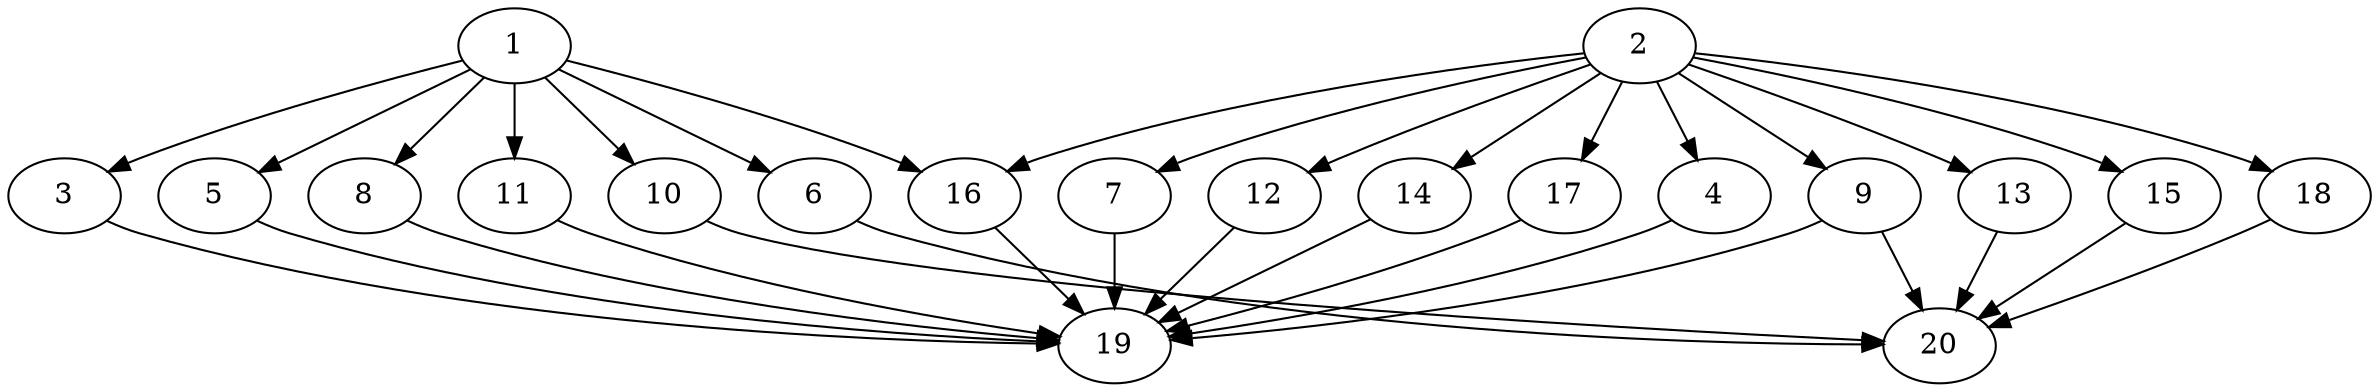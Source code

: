 digraph "Layered_N20_Layers2-16-2_ForkJoin_P1.dot" {
	1	[Weight=38];
	2	[Weight=11];
	3	[Weight=12];
	4	[Weight=19];
	5	[Weight=11];
	6	[Weight=21];
	7	[Weight=26];
	8	[Weight=32];
	9	[Weight=40];
	10	[Weight=36];
	11	[Weight=24];
	12	[Weight=18];
	13	[Weight=32];
	14	[Weight=26];
	15	[Weight=35];
	16	[Weight=31];
	17	[Weight=39];
	18	[Weight=16];
	19	[Weight=21];
	20	[Weight=10];
	1 -> 3 [Weight=2];
	1 -> 5 [Weight=16];
	1 -> 6 [Weight=5];
	1 -> 8 [Weight=10];
	1 -> 10 [Weight=9];
	1 -> 11 [Weight=18];
	1 -> 16 [Weight=18];
	2 -> 4 [Weight=16];
	2 -> 7 [Weight=8];
	2 -> 9 [Weight=17];
	2 -> 12 [Weight=9];
	2 -> 13 [Weight=10];
	2 -> 14 [Weight=15];
	2 -> 15 [Weight=9];
	2 -> 16 [Weight=11];
	2 -> 17 [Weight=6];
	2 -> 18 [Weight=20];
	3 -> 19 [Weight=2];
	4 -> 19 [Weight=3];
	5 -> 19 [Weight=4];
	6 -> 20 [Weight=8];
	7 -> 19 [Weight=9];
	8 -> 19 [Weight=9];
	9 -> 19 [Weight=5];
	9 -> 20 [Weight=8];
	10 -> 20 [Weight=18];
	11 -> 19 [Weight=13];
	12 -> 19 [Weight=12];
	13 -> 20 [Weight=11];
	14 -> 19 [Weight=9];
	15 -> 20 [Weight=9];
	16 -> 19 [Weight=4];
	17 -> 19 [Weight=18];
	18 -> 20 [Weight=14];
}
